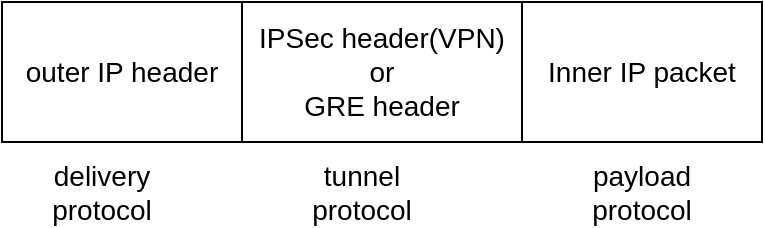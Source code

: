<mxfile version="19.0.2" type="device"><diagram id="QqZTqjxSy6G02j9L7EhU" name="Page-1"><mxGraphModel dx="1681" dy="637" grid="1" gridSize="10" guides="1" tooltips="1" connect="1" arrows="1" fold="1" page="1" pageScale="1" pageWidth="850" pageHeight="1100" math="0" shadow="0"><root><mxCell id="0"/><mxCell id="1" parent="0"/><mxCell id="gkH5FMhWnVD1_M811vQC-1" value="outer IP header" style="rounded=0;whiteSpace=wrap;html=1;fontSize=14;" vertex="1" parent="1"><mxGeometry x="90" y="190" width="120" height="70" as="geometry"/></mxCell><mxCell id="gkH5FMhWnVD1_M811vQC-2" value="IPSec header(VPN)&lt;br style=&quot;font-size: 14px;&quot;&gt;or&lt;br style=&quot;font-size: 14px;&quot;&gt;GRE header" style="rounded=0;whiteSpace=wrap;html=1;fontSize=14;" vertex="1" parent="1"><mxGeometry x="210" y="190" width="140" height="70" as="geometry"/></mxCell><mxCell id="gkH5FMhWnVD1_M811vQC-3" value="Inner IP packet" style="rounded=0;whiteSpace=wrap;html=1;fontSize=14;" vertex="1" parent="1"><mxGeometry x="350" y="190" width="120" height="70" as="geometry"/></mxCell><mxCell id="gkH5FMhWnVD1_M811vQC-4" value="delivery protocol" style="text;html=1;strokeColor=none;fillColor=none;align=center;verticalAlign=middle;whiteSpace=wrap;rounded=0;fontSize=14;" vertex="1" parent="1"><mxGeometry x="110" y="270" width="60" height="30" as="geometry"/></mxCell><mxCell id="gkH5FMhWnVD1_M811vQC-5" value="tunnel&lt;br style=&quot;font-size: 14px;&quot;&gt;protocol" style="text;html=1;strokeColor=none;fillColor=none;align=center;verticalAlign=middle;whiteSpace=wrap;rounded=0;fontSize=14;" vertex="1" parent="1"><mxGeometry x="240" y="270" width="60" height="30" as="geometry"/></mxCell><mxCell id="gkH5FMhWnVD1_M811vQC-6" value="payload&lt;br style=&quot;font-size: 14px;&quot;&gt;protocol" style="text;html=1;strokeColor=none;fillColor=none;align=center;verticalAlign=middle;whiteSpace=wrap;rounded=0;fontSize=14;" vertex="1" parent="1"><mxGeometry x="380" y="270" width="60" height="30" as="geometry"/></mxCell></root></mxGraphModel></diagram></mxfile>